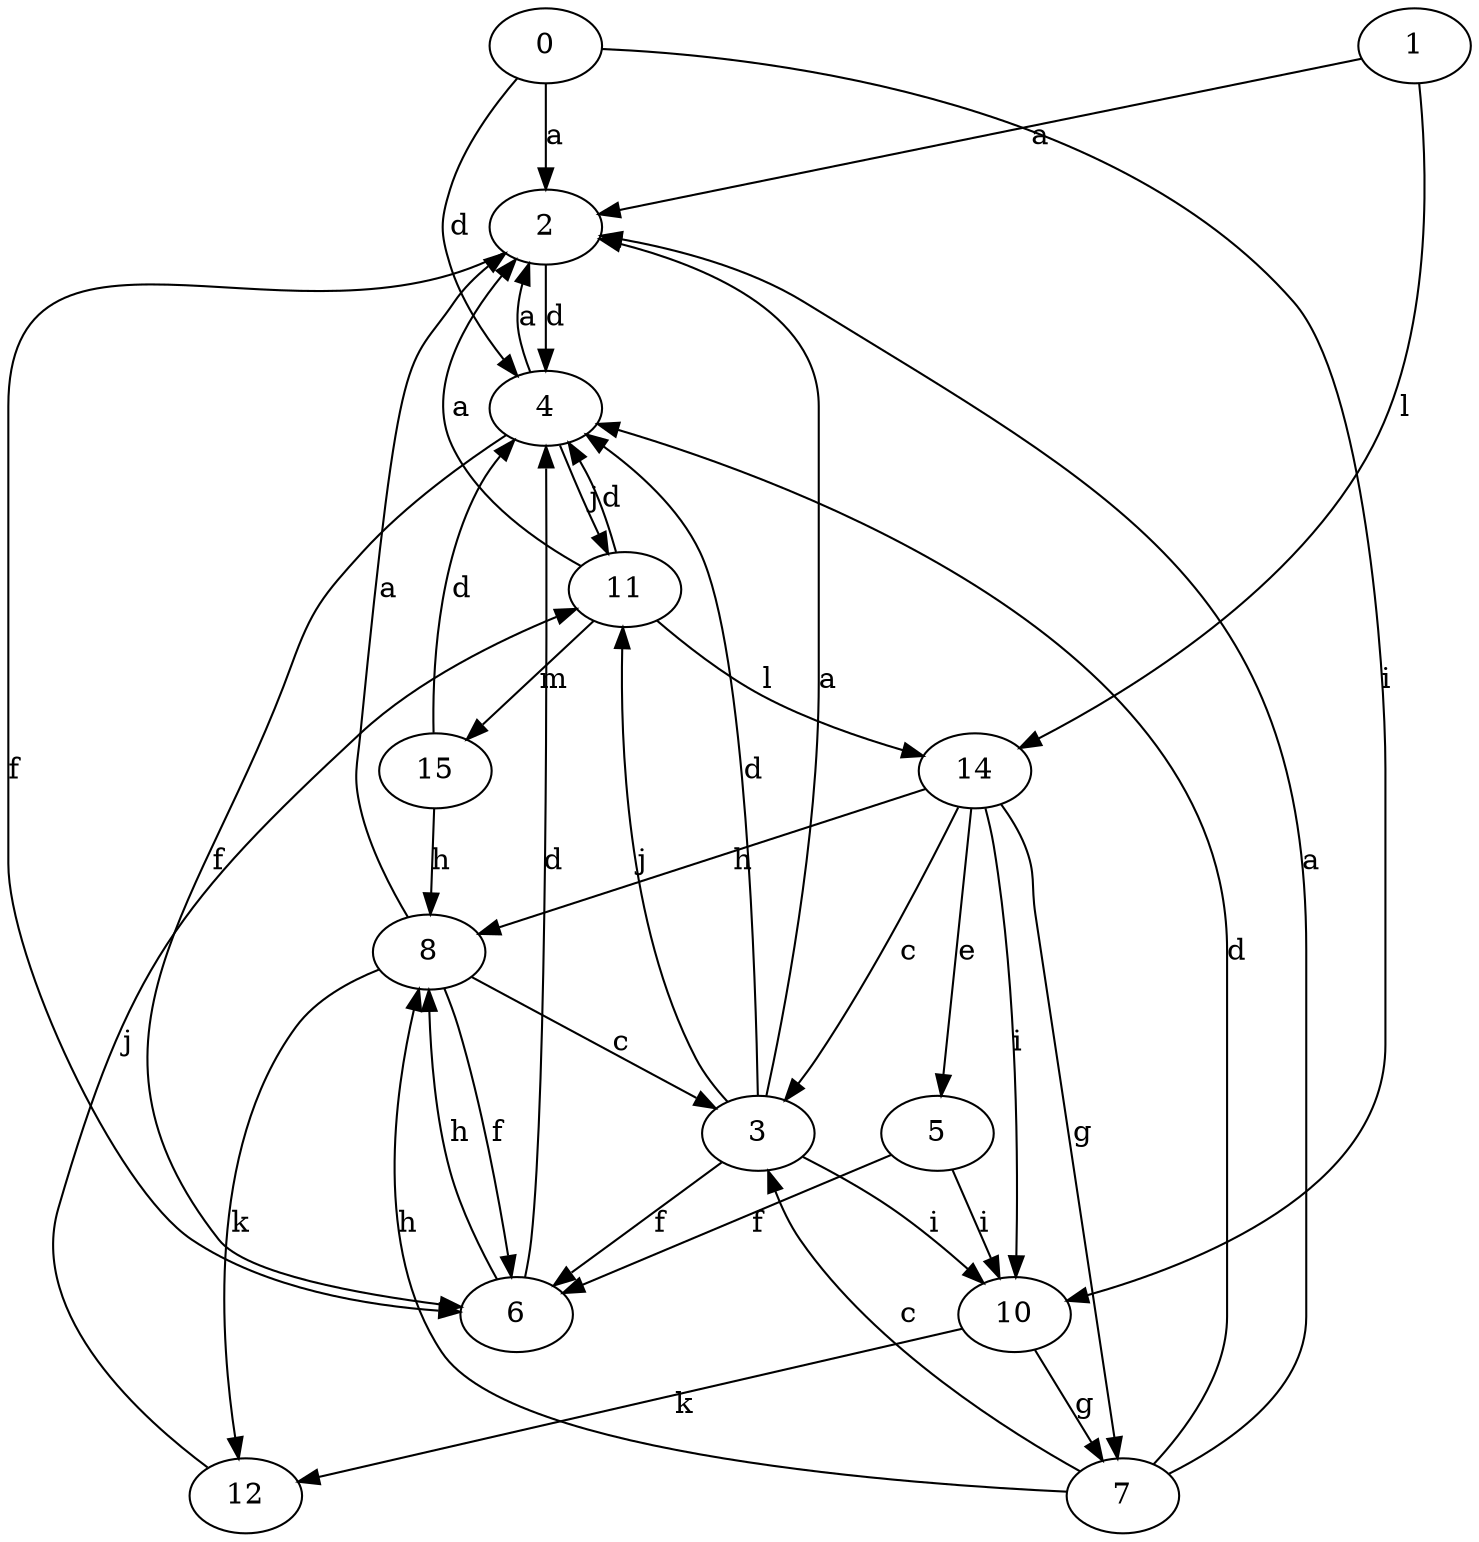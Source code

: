 strict digraph  {
0;
1;
2;
3;
4;
5;
6;
7;
8;
10;
11;
12;
14;
15;
0 -> 2  [label=a];
0 -> 4  [label=d];
0 -> 10  [label=i];
1 -> 2  [label=a];
1 -> 14  [label=l];
2 -> 4  [label=d];
2 -> 6  [label=f];
3 -> 2  [label=a];
3 -> 4  [label=d];
3 -> 6  [label=f];
3 -> 10  [label=i];
3 -> 11  [label=j];
4 -> 2  [label=a];
4 -> 6  [label=f];
4 -> 11  [label=j];
5 -> 6  [label=f];
5 -> 10  [label=i];
6 -> 4  [label=d];
6 -> 8  [label=h];
7 -> 2  [label=a];
7 -> 3  [label=c];
7 -> 4  [label=d];
7 -> 8  [label=h];
8 -> 2  [label=a];
8 -> 3  [label=c];
8 -> 6  [label=f];
8 -> 12  [label=k];
10 -> 7  [label=g];
10 -> 12  [label=k];
11 -> 2  [label=a];
11 -> 4  [label=d];
11 -> 14  [label=l];
11 -> 15  [label=m];
12 -> 11  [label=j];
14 -> 3  [label=c];
14 -> 5  [label=e];
14 -> 7  [label=g];
14 -> 8  [label=h];
14 -> 10  [label=i];
15 -> 4  [label=d];
15 -> 8  [label=h];
}
